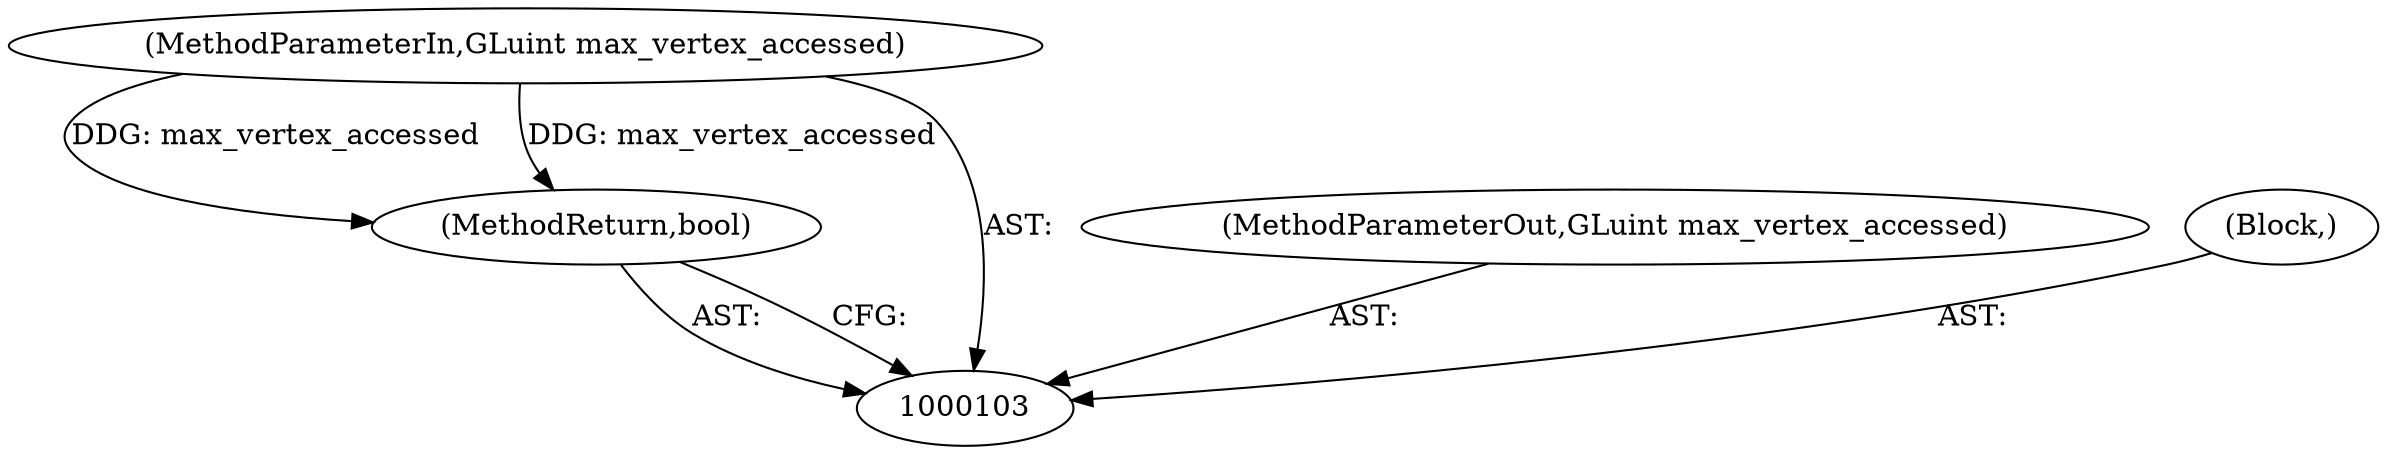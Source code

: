 digraph "0_Chrome_c13e1da62b5f5f0e6fe8c1f769a5a28415415244_1" {
"1000106" [label="(MethodReturn,bool)"];
"1000104" [label="(MethodParameterIn,GLuint max_vertex_accessed)"];
"1000111" [label="(MethodParameterOut,GLuint max_vertex_accessed)"];
"1000105" [label="(Block,)"];
"1000106" -> "1000103"  [label="AST: "];
"1000106" -> "1000103"  [label="CFG: "];
"1000104" -> "1000106"  [label="DDG: max_vertex_accessed"];
"1000104" -> "1000103"  [label="AST: "];
"1000104" -> "1000106"  [label="DDG: max_vertex_accessed"];
"1000111" -> "1000103"  [label="AST: "];
"1000105" -> "1000103"  [label="AST: "];
}
